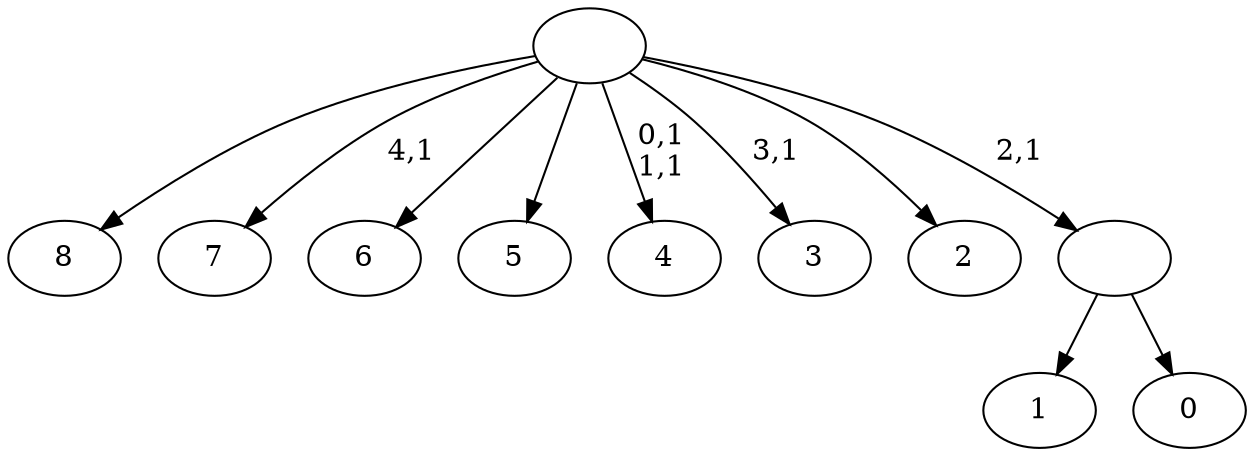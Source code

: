 digraph T {
	14 [label="8"]
	13 [label="7"]
	11 [label="6"]
	10 [label="5"]
	9 [label="4"]
	6 [label="3"]
	4 [label="2"]
	3 [label="1"]
	2 [label="0"]
	1 [label=""]
	0 [label=""]
	1 -> 3 [label=""]
	1 -> 2 [label=""]
	0 -> 6 [label="3,1"]
	0 -> 9 [label="0,1\n1,1"]
	0 -> 13 [label="4,1"]
	0 -> 14 [label=""]
	0 -> 11 [label=""]
	0 -> 10 [label=""]
	0 -> 4 [label=""]
	0 -> 1 [label="2,1"]
}
